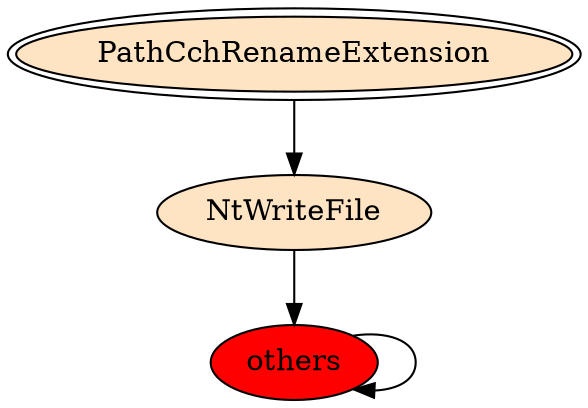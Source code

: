 digraph "./REPORTS/3917/API_PER_CATEGORY/PathCchRenameExtension.exe_1700_Files and I_O (Local file system)_API_per_Category_Transition_Matrix" {
	PathCchRenameExtension [label=PathCchRenameExtension fillcolor=bisque peripheries=2 style=filled]
	NtWriteFile [label=NtWriteFile fillcolor=bisque style=filled]
	PathCchRenameExtension -> NtWriteFile [label=""]
	others [label=others fillcolor=red style=filled]
	NtWriteFile -> others [label=""]
	others -> others [label=""]
}
